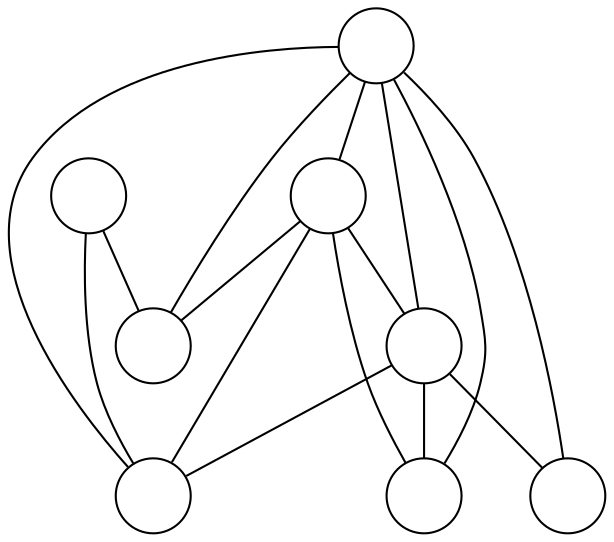 graph G {
  node[label="", shape=circle]
  0;
  1;
  2;
  3;
  4;
  5;
  6;
  7;
  4 -- 0;
  4 -- 1;
  5 -- 0;
  5 -- 2;
  5 -- 3;
  6 -- 0;
  6 -- 1;
  6 -- 2;
  6 -- 5;
  7 -- 0;
  7 -- 1;
  7 -- 2;
  7 -- 3;
  7 -- 5;
  7 -- 6;
}
